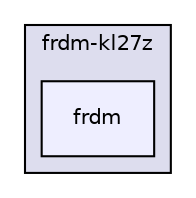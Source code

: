 digraph "boardkit/frdm-kl27z/frdm" {
  compound=true
  node [ fontsize="10", fontname="Helvetica"];
  edge [ labelfontsize="10", labelfontname="Helvetica"];
  subgraph clusterdir_abd342d108ad7d5a8a03af53b5f77dfc {
    graph [ bgcolor="#ddddee", pencolor="black", label="frdm-kl27z" fontname="Helvetica", fontsize="10", URL="dir_abd342d108ad7d5a8a03af53b5f77dfc.html"]
  dir_c725d862fce0ac18a07990b6b78b0d8f [shape=box, label="frdm", style="filled", fillcolor="#eeeeff", pencolor="black", URL="dir_c725d862fce0ac18a07990b6b78b0d8f.html"];
  }
}
